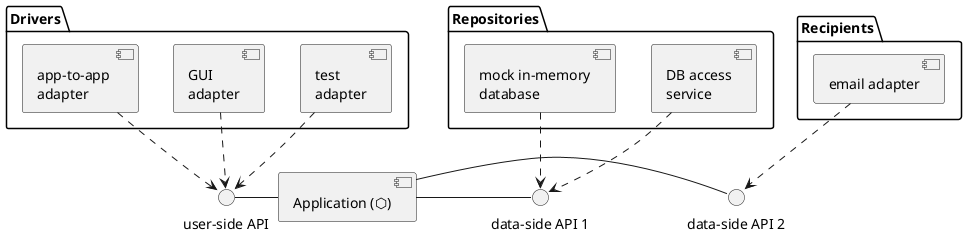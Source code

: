 @startuml

together {
package "Drivers" {
component Driving1 [
test 
adapter
] 
component Driving2 [
GUI
adapter
] 
component Driving4 [
app-to-app 
adapter
] 
}
/'component Driving3 [
http
adapter
] '/
() "user-side API" as Driving

component App [
Application (⬡)
]
}

() "data-side API 1" as Driven
() "data-side API 2" as DrivenAPI

together {
package "Repositories" {
component Driven1 [
DB access
service
] 

component Driven2 [
mock in-memory
database
] 
}

package "Recipients" {
    component Driven3 [
        email adapter
    ]
}
}
Driving - App
Driven - App
DrivenAPI - App
Driving1 ..> Driving 
Driving2 ..> Driving 
'Driving3 ..> Driving 
Driving4 ..> Driving 
Driven1 ..> Driven
Driven2 ..> Driven
Driven3 ..> DrivenAPI
@enduml

